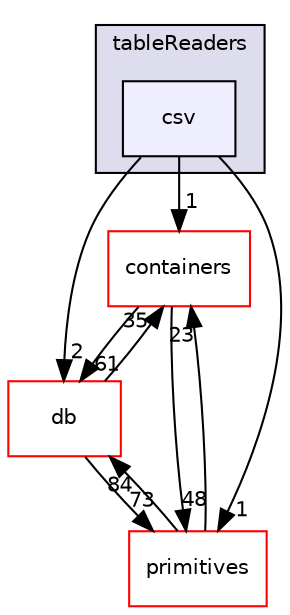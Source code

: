 digraph "src/OpenFOAM/interpolations/interpolationTable/tableReaders/csv" {
  bgcolor=transparent;
  compound=true
  node [ fontsize="10", fontname="Helvetica"];
  edge [ labelfontsize="10", labelfontname="Helvetica"];
  subgraph clusterdir_f6f39c37c2453dc98685617372493be5 {
    graph [ bgcolor="#ddddee", pencolor="black", label="tableReaders" fontname="Helvetica", fontsize="10", URL="dir_f6f39c37c2453dc98685617372493be5.html"]
  dir_34901c6b6c38fb508b373ce3b68106ff [shape=box, label="csv", style="filled", fillcolor="#eeeeff", pencolor="black", URL="dir_34901c6b6c38fb508b373ce3b68106ff.html"];
  }
  dir_19d0872053bde092be81d7fe3f56cbf7 [shape=box label="containers" color="red" URL="dir_19d0872053bde092be81d7fe3f56cbf7.html"];
  dir_63c634f7a7cfd679ac26c67fb30fc32f [shape=box label="db" color="red" URL="dir_63c634f7a7cfd679ac26c67fb30fc32f.html"];
  dir_3e50f45338116b169052b428016851aa [shape=box label="primitives" color="red" URL="dir_3e50f45338116b169052b428016851aa.html"];
  dir_19d0872053bde092be81d7fe3f56cbf7->dir_63c634f7a7cfd679ac26c67fb30fc32f [headlabel="61", labeldistance=1.5 headhref="dir_001892_001943.html"];
  dir_19d0872053bde092be81d7fe3f56cbf7->dir_3e50f45338116b169052b428016851aa [headlabel="48", labeldistance=1.5 headhref="dir_001892_002312.html"];
  dir_63c634f7a7cfd679ac26c67fb30fc32f->dir_19d0872053bde092be81d7fe3f56cbf7 [headlabel="35", labeldistance=1.5 headhref="dir_001943_001892.html"];
  dir_63c634f7a7cfd679ac26c67fb30fc32f->dir_3e50f45338116b169052b428016851aa [headlabel="73", labeldistance=1.5 headhref="dir_001943_002312.html"];
  dir_3e50f45338116b169052b428016851aa->dir_19d0872053bde092be81d7fe3f56cbf7 [headlabel="23", labeldistance=1.5 headhref="dir_002312_001892.html"];
  dir_3e50f45338116b169052b428016851aa->dir_63c634f7a7cfd679ac26c67fb30fc32f [headlabel="84", labeldistance=1.5 headhref="dir_002312_001943.html"];
  dir_34901c6b6c38fb508b373ce3b68106ff->dir_19d0872053bde092be81d7fe3f56cbf7 [headlabel="1", labeldistance=1.5 headhref="dir_002118_001892.html"];
  dir_34901c6b6c38fb508b373ce3b68106ff->dir_63c634f7a7cfd679ac26c67fb30fc32f [headlabel="2", labeldistance=1.5 headhref="dir_002118_001943.html"];
  dir_34901c6b6c38fb508b373ce3b68106ff->dir_3e50f45338116b169052b428016851aa [headlabel="1", labeldistance=1.5 headhref="dir_002118_002312.html"];
}
